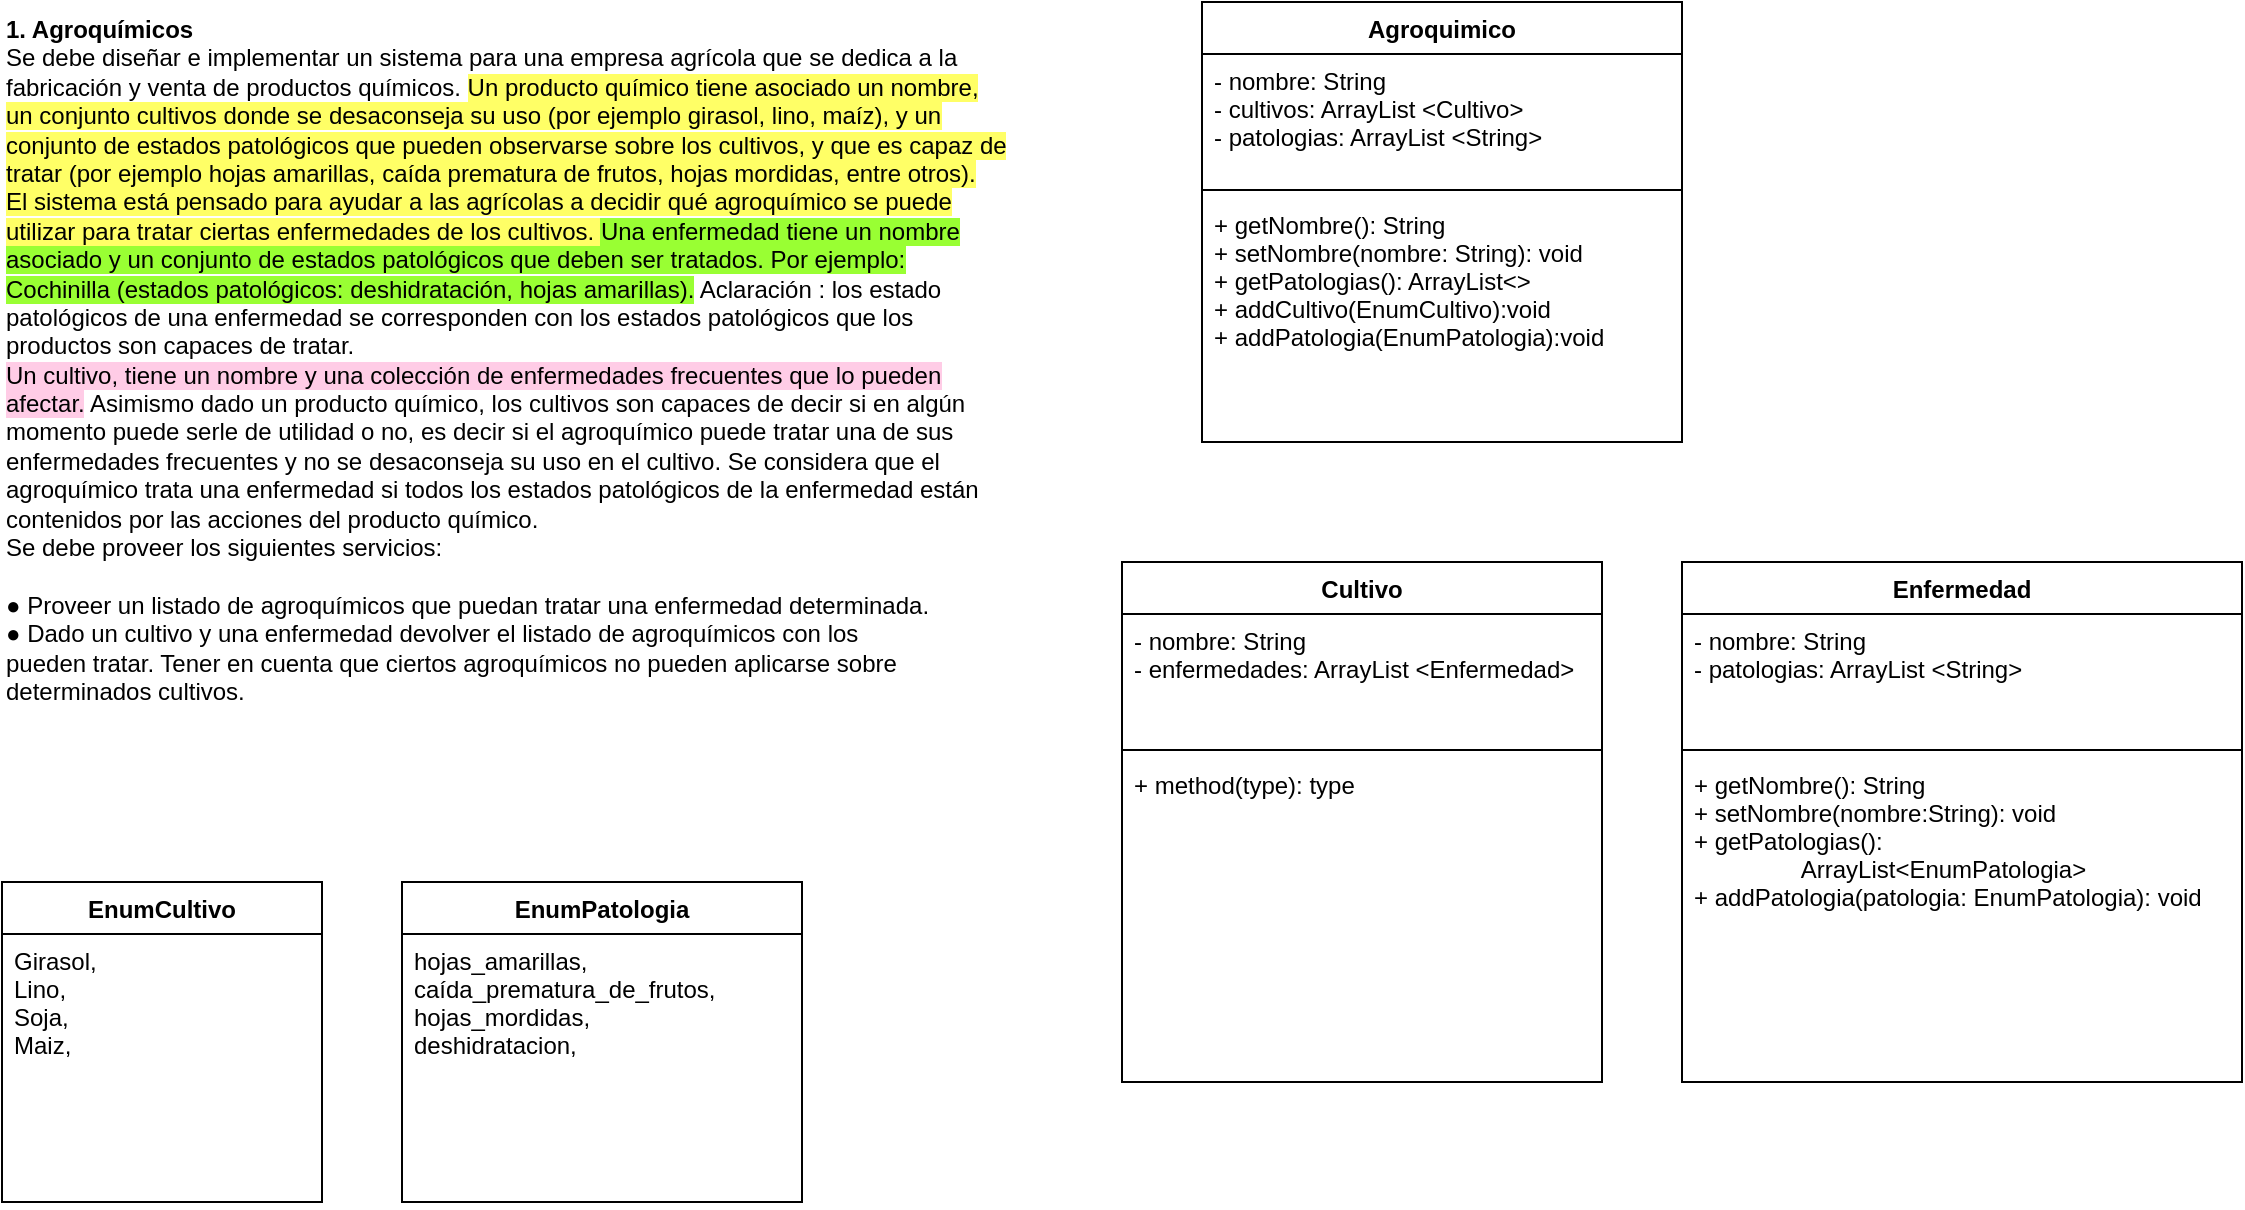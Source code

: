 <mxfile version="20.8.5" type="github">
  <diagram id="H_dTRidz2jpQoJVOs-p8" name="Página-1">
    <mxGraphModel dx="1195" dy="630" grid="1" gridSize="10" guides="1" tooltips="1" connect="1" arrows="1" fold="1" page="1" pageScale="1" pageWidth="1169" pageHeight="1654" math="0" shadow="0">
      <root>
        <mxCell id="0" />
        <mxCell id="1" parent="0" />
        <mxCell id="cCCzXjucm2LXmUzTbs8H-1" value="&lt;b&gt;1. Agroquímicos&lt;/b&gt;&lt;br&gt;Se debe diseñar e implementar un sistema para una empresa agrícola que se dedica a la&lt;br&gt;fabricación y venta de productos químicos. &lt;span style=&quot;background-color: rgb(255, 255, 102);&quot;&gt;Un producto químico tiene asociado un nombre,&lt;br&gt;un conjunto cultivos donde se desaconseja su uso (por ejemplo girasol, lino, maíz), y un&lt;br&gt;conjunto de estados patológicos que pueden observarse sobre los cultivos, y que es capaz de&lt;br&gt;tratar (por ejemplo hojas amarillas, caída prematura de frutos, hojas mordidas, entre otros).&lt;br&gt;El sistema está pensado para ayudar a las agrícolas a decidir qué agroquímico se puede&lt;br&gt;utilizar para tratar ciertas enfermedades de los cultivos. &lt;/span&gt;&lt;span style=&quot;background-color: rgb(153, 255, 51);&quot;&gt;Una enfermedad tiene un nombre&lt;br&gt;asociado y un conjunto de estados patológicos que deben ser tratados. Por ejemplo:&lt;br&gt;Cochinilla (estados patológicos: deshidratación, hojas amarillas).&lt;/span&gt; Aclaración : los estado&lt;br&gt;patológicos de una enfermedad se corresponden con los estados patológicos que los&lt;br&gt;productos son capaces de tratar.&lt;br&gt;&lt;span style=&quot;background-color: rgb(255, 204, 230);&quot;&gt;Un cultivo, tiene un nombre y una colección de enfermedades frecuentes que lo pueden&lt;br&gt;afectar.&lt;/span&gt; Asimismo dado un producto químico, los cultivos son capaces de decir si en algún&lt;br&gt;momento puede serle de utilidad o no, es decir si el agroquímico puede tratar una de sus&lt;br&gt;enfermedades frecuentes y no se desaconseja su uso en el cultivo. Se considera que el&lt;br&gt;agroquímico trata una enfermedad si todos los estados patológicos de la enfermedad están&lt;br&gt;contenidos por las acciones del producto químico.&lt;br&gt;Se debe proveer los siguientes servicios:&lt;br&gt;&lt;br&gt;● Proveer un listado de agroquímicos que puedan tratar una enfermedad determinada.&lt;br&gt;● Dado un cultivo y una enfermedad devolver el listado de agroquímicos con los&lt;br&gt;pueden tratar. Tener en cuenta que ciertos agroquímicos no pueden aplicarse sobre&lt;br&gt;determinados cultivos." style="text;whiteSpace=wrap;html=1;" vertex="1" parent="1">
          <mxGeometry x="40" y="40" width="530" height="400" as="geometry" />
        </mxCell>
        <mxCell id="cCCzXjucm2LXmUzTbs8H-2" value="Agroquimico" style="swimlane;fontStyle=1;align=center;verticalAlign=top;childLayout=stackLayout;horizontal=1;startSize=26;horizontalStack=0;resizeParent=1;resizeParentMax=0;resizeLast=0;collapsible=1;marginBottom=0;" vertex="1" parent="1">
          <mxGeometry x="640" y="40" width="240" height="220" as="geometry" />
        </mxCell>
        <mxCell id="cCCzXjucm2LXmUzTbs8H-3" value="- nombre: String&#xa;- cultivos: ArrayList &lt;Cultivo&gt;&#xa;- patologias: ArrayList &lt;String&gt;&#xa;" style="text;strokeColor=none;fillColor=none;align=left;verticalAlign=top;spacingLeft=4;spacingRight=4;overflow=hidden;rotatable=0;points=[[0,0.5],[1,0.5]];portConstraint=eastwest;" vertex="1" parent="cCCzXjucm2LXmUzTbs8H-2">
          <mxGeometry y="26" width="240" height="64" as="geometry" />
        </mxCell>
        <mxCell id="cCCzXjucm2LXmUzTbs8H-4" value="" style="line;strokeWidth=1;fillColor=none;align=left;verticalAlign=middle;spacingTop=-1;spacingLeft=3;spacingRight=3;rotatable=0;labelPosition=right;points=[];portConstraint=eastwest;strokeColor=inherit;" vertex="1" parent="cCCzXjucm2LXmUzTbs8H-2">
          <mxGeometry y="90" width="240" height="8" as="geometry" />
        </mxCell>
        <mxCell id="cCCzXjucm2LXmUzTbs8H-5" value="+ getNombre(): String&#xa;+ setNombre(nombre: String): void&#xa;+ getPatologias(): ArrayList&lt;&gt;&#xa;+ addCultivo(EnumCultivo):void&#xa;+ addPatologia(EnumPatologia):void&#xa;" style="text;strokeColor=none;fillColor=none;align=left;verticalAlign=top;spacingLeft=4;spacingRight=4;overflow=hidden;rotatable=0;points=[[0,0.5],[1,0.5]];portConstraint=eastwest;" vertex="1" parent="cCCzXjucm2LXmUzTbs8H-2">
          <mxGeometry y="98" width="240" height="122" as="geometry" />
        </mxCell>
        <mxCell id="cCCzXjucm2LXmUzTbs8H-6" value="Enfermedad" style="swimlane;fontStyle=1;align=center;verticalAlign=top;childLayout=stackLayout;horizontal=1;startSize=26;horizontalStack=0;resizeParent=1;resizeParentMax=0;resizeLast=0;collapsible=1;marginBottom=0;" vertex="1" parent="1">
          <mxGeometry x="880" y="320" width="280" height="260" as="geometry" />
        </mxCell>
        <mxCell id="cCCzXjucm2LXmUzTbs8H-7" value="- nombre: String&#xa;- patologias: ArrayList &lt;String&gt;&#xa;" style="text;strokeColor=none;fillColor=none;align=left;verticalAlign=top;spacingLeft=4;spacingRight=4;overflow=hidden;rotatable=0;points=[[0,0.5],[1,0.5]];portConstraint=eastwest;" vertex="1" parent="cCCzXjucm2LXmUzTbs8H-6">
          <mxGeometry y="26" width="280" height="64" as="geometry" />
        </mxCell>
        <mxCell id="cCCzXjucm2LXmUzTbs8H-8" value="" style="line;strokeWidth=1;fillColor=none;align=left;verticalAlign=middle;spacingTop=-1;spacingLeft=3;spacingRight=3;rotatable=0;labelPosition=right;points=[];portConstraint=eastwest;strokeColor=inherit;" vertex="1" parent="cCCzXjucm2LXmUzTbs8H-6">
          <mxGeometry y="90" width="280" height="8" as="geometry" />
        </mxCell>
        <mxCell id="cCCzXjucm2LXmUzTbs8H-9" value="+ getNombre(): String&#xa;+ setNombre(nombre:String): void&#xa;+ getPatologias(): &#xa;                ArrayList&lt;EnumPatologia&gt;&#xa;+ addPatologia(patologia: EnumPatologia): void" style="text;strokeColor=none;fillColor=none;align=left;verticalAlign=top;spacingLeft=4;spacingRight=4;overflow=hidden;rotatable=0;points=[[0,0.5],[1,0.5]];portConstraint=eastwest;" vertex="1" parent="cCCzXjucm2LXmUzTbs8H-6">
          <mxGeometry y="98" width="280" height="162" as="geometry" />
        </mxCell>
        <mxCell id="cCCzXjucm2LXmUzTbs8H-10" value="Cultivo" style="swimlane;fontStyle=1;align=center;verticalAlign=top;childLayout=stackLayout;horizontal=1;startSize=26;horizontalStack=0;resizeParent=1;resizeParentMax=0;resizeLast=0;collapsible=1;marginBottom=0;" vertex="1" parent="1">
          <mxGeometry x="600" y="320" width="240" height="260" as="geometry" />
        </mxCell>
        <mxCell id="cCCzXjucm2LXmUzTbs8H-11" value="- nombre: String&#xa;- enfermedades: ArrayList &lt;Enfermedad&gt;&#xa;" style="text;strokeColor=none;fillColor=none;align=left;verticalAlign=top;spacingLeft=4;spacingRight=4;overflow=hidden;rotatable=0;points=[[0,0.5],[1,0.5]];portConstraint=eastwest;" vertex="1" parent="cCCzXjucm2LXmUzTbs8H-10">
          <mxGeometry y="26" width="240" height="64" as="geometry" />
        </mxCell>
        <mxCell id="cCCzXjucm2LXmUzTbs8H-12" value="" style="line;strokeWidth=1;fillColor=none;align=left;verticalAlign=middle;spacingTop=-1;spacingLeft=3;spacingRight=3;rotatable=0;labelPosition=right;points=[];portConstraint=eastwest;strokeColor=inherit;" vertex="1" parent="cCCzXjucm2LXmUzTbs8H-10">
          <mxGeometry y="90" width="240" height="8" as="geometry" />
        </mxCell>
        <mxCell id="cCCzXjucm2LXmUzTbs8H-13" value="+ method(type): type" style="text;strokeColor=none;fillColor=none;align=left;verticalAlign=top;spacingLeft=4;spacingRight=4;overflow=hidden;rotatable=0;points=[[0,0.5],[1,0.5]];portConstraint=eastwest;" vertex="1" parent="cCCzXjucm2LXmUzTbs8H-10">
          <mxGeometry y="98" width="240" height="162" as="geometry" />
        </mxCell>
        <mxCell id="cCCzXjucm2LXmUzTbs8H-18" value="EnumCultivo" style="swimlane;fontStyle=1;align=center;verticalAlign=top;childLayout=stackLayout;horizontal=1;startSize=26;horizontalStack=0;resizeParent=1;resizeParentMax=0;resizeLast=0;collapsible=1;marginBottom=0;" vertex="1" parent="1">
          <mxGeometry x="40" y="480" width="160" height="160" as="geometry" />
        </mxCell>
        <mxCell id="cCCzXjucm2LXmUzTbs8H-19" value="Girasol,&#xa;Lino,&#xa;Soja,&#xa;Maiz,&#xa;" style="text;strokeColor=none;fillColor=none;align=left;verticalAlign=top;spacingLeft=4;spacingRight=4;overflow=hidden;rotatable=0;points=[[0,0.5],[1,0.5]];portConstraint=eastwest;" vertex="1" parent="cCCzXjucm2LXmUzTbs8H-18">
          <mxGeometry y="26" width="160" height="134" as="geometry" />
        </mxCell>
        <mxCell id="cCCzXjucm2LXmUzTbs8H-23" value="EnumPatologia" style="swimlane;fontStyle=1;align=center;verticalAlign=top;childLayout=stackLayout;horizontal=1;startSize=26;horizontalStack=0;resizeParent=1;resizeParentMax=0;resizeLast=0;collapsible=1;marginBottom=0;" vertex="1" parent="1">
          <mxGeometry x="240" y="480" width="200" height="160" as="geometry" />
        </mxCell>
        <mxCell id="cCCzXjucm2LXmUzTbs8H-24" value="hojas_amarillas,&#xa;caída_prematura_de_frutos,&#xa;hojas_mordidas,&#xa;deshidratacion," style="text;strokeColor=none;fillColor=none;align=left;verticalAlign=top;spacingLeft=4;spacingRight=4;overflow=hidden;rotatable=0;points=[[0,0.5],[1,0.5]];portConstraint=eastwest;" vertex="1" parent="cCCzXjucm2LXmUzTbs8H-23">
          <mxGeometry y="26" width="200" height="134" as="geometry" />
        </mxCell>
      </root>
    </mxGraphModel>
  </diagram>
</mxfile>
